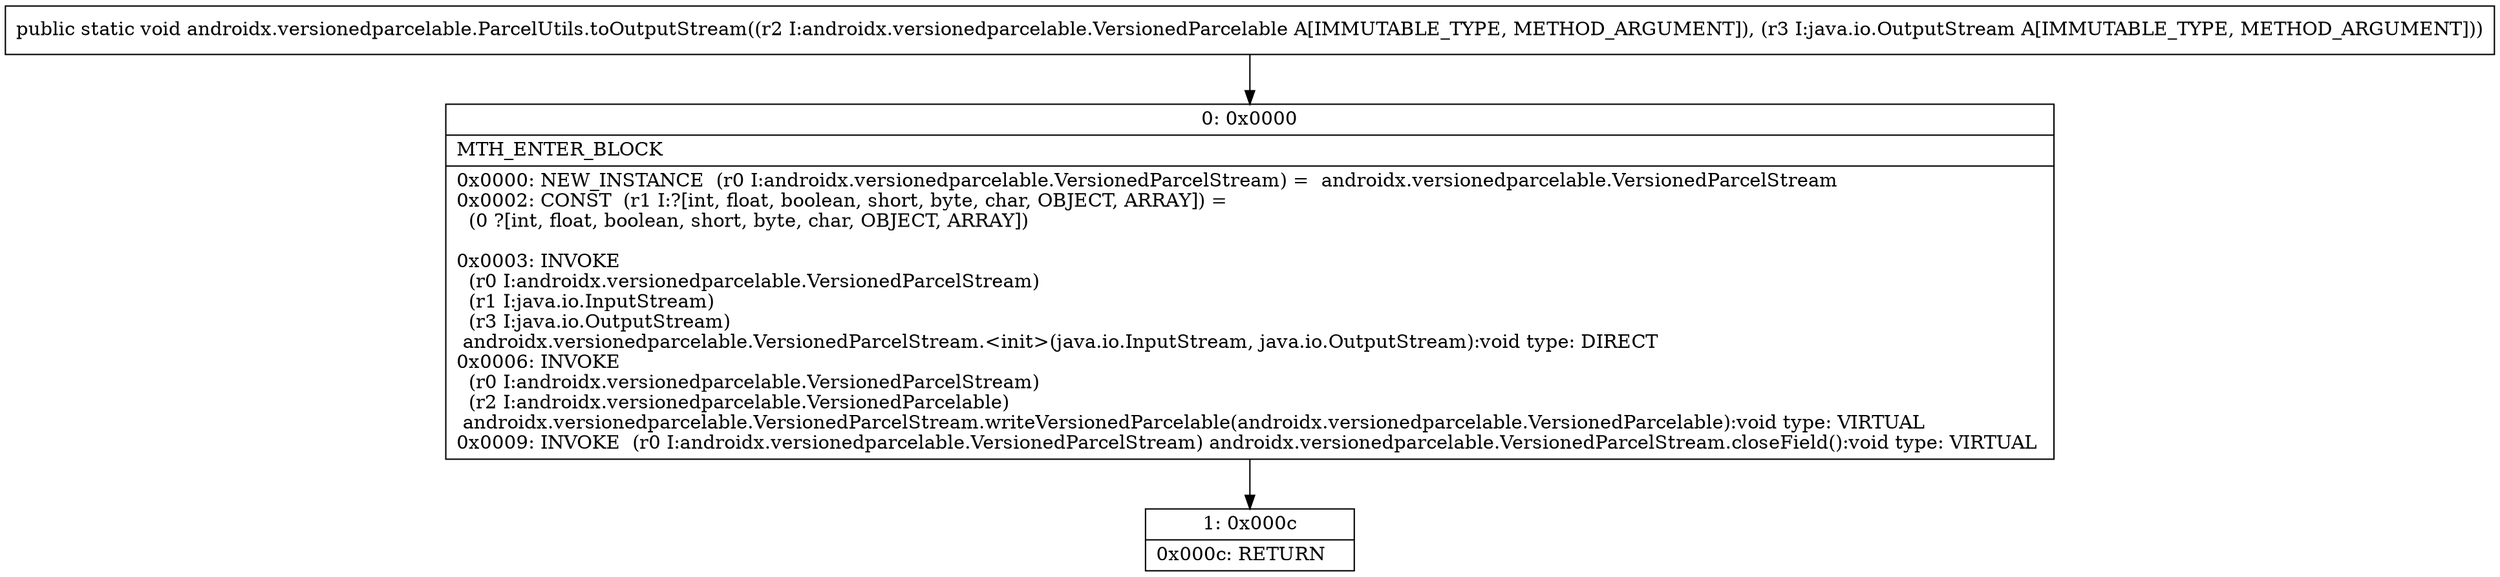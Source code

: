 digraph "CFG forandroidx.versionedparcelable.ParcelUtils.toOutputStream(Landroidx\/versionedparcelable\/VersionedParcelable;Ljava\/io\/OutputStream;)V" {
Node_0 [shape=record,label="{0\:\ 0x0000|MTH_ENTER_BLOCK\l|0x0000: NEW_INSTANCE  (r0 I:androidx.versionedparcelable.VersionedParcelStream) =  androidx.versionedparcelable.VersionedParcelStream \l0x0002: CONST  (r1 I:?[int, float, boolean, short, byte, char, OBJECT, ARRAY]) = \l  (0 ?[int, float, boolean, short, byte, char, OBJECT, ARRAY])\l \l0x0003: INVOKE  \l  (r0 I:androidx.versionedparcelable.VersionedParcelStream)\l  (r1 I:java.io.InputStream)\l  (r3 I:java.io.OutputStream)\l androidx.versionedparcelable.VersionedParcelStream.\<init\>(java.io.InputStream, java.io.OutputStream):void type: DIRECT \l0x0006: INVOKE  \l  (r0 I:androidx.versionedparcelable.VersionedParcelStream)\l  (r2 I:androidx.versionedparcelable.VersionedParcelable)\l androidx.versionedparcelable.VersionedParcelStream.writeVersionedParcelable(androidx.versionedparcelable.VersionedParcelable):void type: VIRTUAL \l0x0009: INVOKE  (r0 I:androidx.versionedparcelable.VersionedParcelStream) androidx.versionedparcelable.VersionedParcelStream.closeField():void type: VIRTUAL \l}"];
Node_1 [shape=record,label="{1\:\ 0x000c|0x000c: RETURN   \l}"];
MethodNode[shape=record,label="{public static void androidx.versionedparcelable.ParcelUtils.toOutputStream((r2 I:androidx.versionedparcelable.VersionedParcelable A[IMMUTABLE_TYPE, METHOD_ARGUMENT]), (r3 I:java.io.OutputStream A[IMMUTABLE_TYPE, METHOD_ARGUMENT])) }"];
MethodNode -> Node_0;
Node_0 -> Node_1;
}

